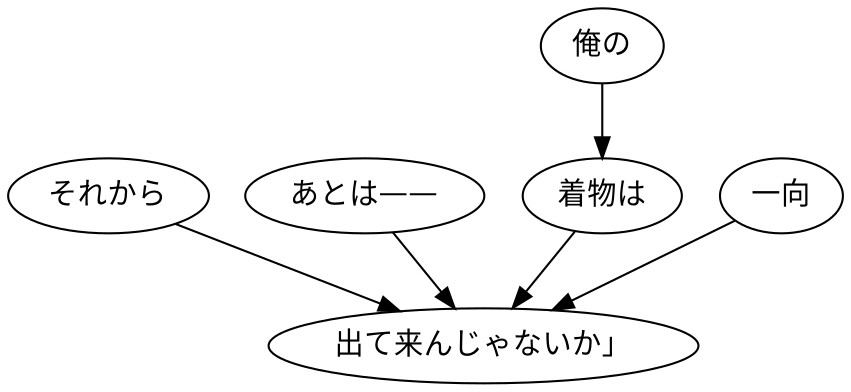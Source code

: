 digraph graph2942 {
	node0 [label="それから"];
	node1 [label="あとは——"];
	node2 [label="俺の"];
	node3 [label="着物は"];
	node4 [label="一向"];
	node5 [label="出て来んじゃないか」"];
	node0 -> node5;
	node1 -> node5;
	node2 -> node3;
	node3 -> node5;
	node4 -> node5;
}
